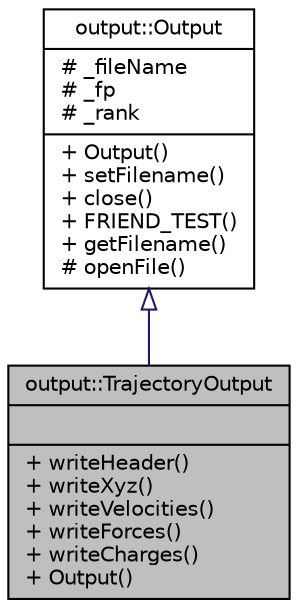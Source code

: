 digraph "output::TrajectoryOutput"
{
 // LATEX_PDF_SIZE
  edge [fontname="Helvetica",fontsize="10",labelfontname="Helvetica",labelfontsize="10"];
  node [fontname="Helvetica",fontsize="10",shape=record];
  Node1 [label="{output::TrajectoryOutput\n||+ writeHeader()\l+ writeXyz()\l+ writeVelocities()\l+ writeForces()\l+ writeCharges()\l+ Output()\l}",height=0.2,width=0.4,color="black", fillcolor="grey75", style="filled", fontcolor="black",tooltip="Output for xyz, vel, force, charges files."];
  Node2 -> Node1 [dir="back",color="midnightblue",fontsize="10",style="solid",arrowtail="onormal",fontname="Helvetica"];
  Node2 [label="{output::Output\n|# _fileName\l# _fp\l# _rank\l|+ Output()\l+ setFilename()\l+ close()\l+ FRIEND_TEST()\l+ getFilename()\l# openFile()\l}",height=0.2,width=0.4,color="black", fillcolor="white", style="filled",URL="$classoutput_1_1Output.html",tooltip="Base class for output files."];
}
